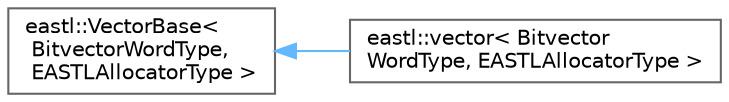 digraph "类继承关系图"
{
 // LATEX_PDF_SIZE
  bgcolor="transparent";
  edge [fontname=Helvetica,fontsize=10,labelfontname=Helvetica,labelfontsize=10];
  node [fontname=Helvetica,fontsize=10,shape=box,height=0.2,width=0.4];
  rankdir="LR";
  Node0 [id="Node000000",label="eastl::VectorBase\<\l BitvectorWordType,\l EASTLAllocatorType \>",height=0.2,width=0.4,color="grey40", fillcolor="white", style="filled",URL="$structeastl_1_1_vector_base.html",tooltip=" "];
  Node0 -> Node1 [id="edge1036_Node000000_Node000001",dir="back",color="steelblue1",style="solid",tooltip=" "];
  Node1 [id="Node000001",label="eastl::vector\< Bitvector\lWordType, EASTLAllocatorType \>",height=0.2,width=0.4,color="grey40", fillcolor="white", style="filled",URL="$classeastl_1_1vector.html",tooltip=" "];
}

